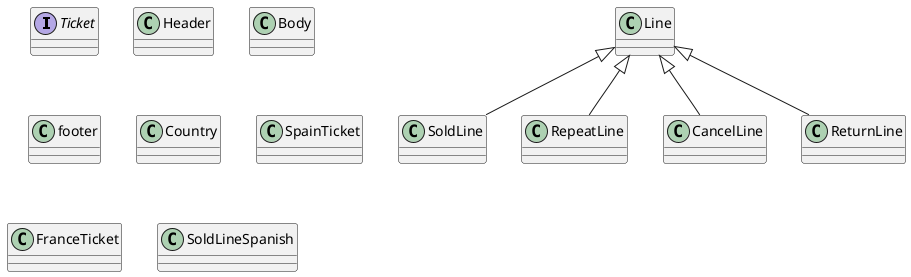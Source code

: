 @startuml
'https://plantuml.com/class-diagram

interface Ticket
class Header
class Body
class footer
class Line
class SoldLine
class RepeatLine
class CancelLine
class ReturnLine
class Country
class SpainTicket
class FranceTicket
class SoldLineSpanish



Line <|-- SoldLine
Line <|-- RepeatLine
Line <|-- CancelLine
Line <|-- ReturnLine

@enduml